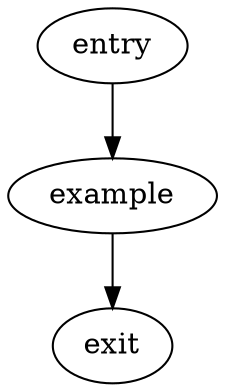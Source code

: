 digraph workflow {
    entry[ 
        # abbreviated for clarity 
    ]
    example[
      se_type3 = WriteToFile,
      se_determineData3 = "(ctx, msLogger) => {
      var ctxJSON = JsonConvert.SerializeObject(ctx);
      return ctxJSON;
      }",
      se_determineFilePath3 = "(ctx, msLogger) => {
      return System.IO.Path.Combine(System.Environment.GetFolderPath(System.Environment.SpecialFolder.MyDocuments), \"output.json\");
      }",
    ]
    entry->example->exit;
}